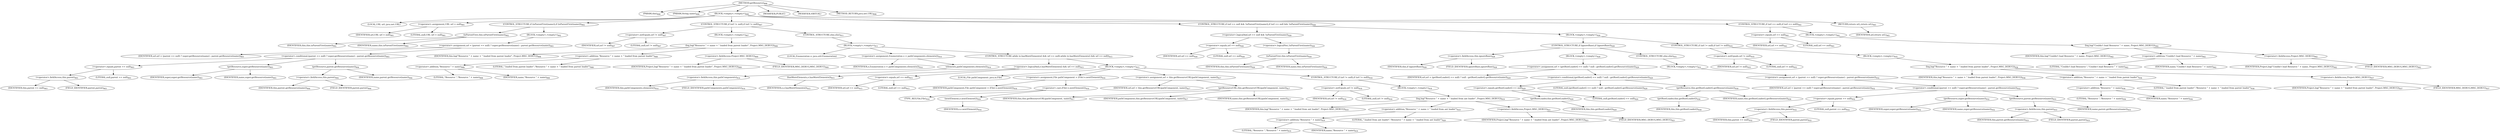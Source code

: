 digraph "getResource" {  
"1774" [label = <(METHOD,getResource)<SUB>898</SUB>> ]
"116" [label = <(PARAM,this)<SUB>898</SUB>> ]
"1775" [label = <(PARAM,String name)<SUB>898</SUB>> ]
"1776" [label = <(BLOCK,&lt;empty&gt;,&lt;empty&gt;)<SUB>898</SUB>> ]
"1777" [label = <(LOCAL,URL url: java.net.URL)> ]
"1778" [label = <(&lt;operator&gt;.assignment,URL url = null)<SUB>901</SUB>> ]
"1779" [label = <(IDENTIFIER,url,URL url = null)<SUB>901</SUB>> ]
"1780" [label = <(LITERAL,null,URL url = null)<SUB>901</SUB>> ]
"1781" [label = <(CONTROL_STRUCTURE,if (isParentFirst(name)),if (isParentFirst(name)))<SUB>902</SUB>> ]
"1782" [label = <(isParentFirst,this.isParentFirst(name))<SUB>902</SUB>> ]
"115" [label = <(IDENTIFIER,this,this.isParentFirst(name))<SUB>902</SUB>> ]
"1783" [label = <(IDENTIFIER,name,this.isParentFirst(name))<SUB>902</SUB>> ]
"1784" [label = <(BLOCK,&lt;empty&gt;,&lt;empty&gt;)<SUB>902</SUB>> ]
"1785" [label = <(&lt;operator&gt;.assignment,url = (parent == null) ? super.getResource(name) : parent.getResource(name))<SUB>903</SUB>> ]
"1786" [label = <(IDENTIFIER,url,url = (parent == null) ? super.getResource(name) : parent.getResource(name))<SUB>903</SUB>> ]
"1787" [label = <(&lt;operator&gt;.conditional,(parent == null) ? super.getResource(name) : parent.getResource(name))<SUB>903</SUB>> ]
"1788" [label = <(&lt;operator&gt;.equals,parent == null)<SUB>903</SUB>> ]
"1789" [label = <(&lt;operator&gt;.fieldAccess,this.parent)<SUB>903</SUB>> ]
"1790" [label = <(IDENTIFIER,this,parent == null)<SUB>903</SUB>> ]
"1791" [label = <(FIELD_IDENTIFIER,parent,parent)<SUB>903</SUB>> ]
"1792" [label = <(LITERAL,null,parent == null)<SUB>903</SUB>> ]
"1793" [label = <(getResource,super.getResource(name))<SUB>903</SUB>> ]
"1794" [label = <(IDENTIFIER,super,super.getResource(name))<SUB>903</SUB>> ]
"1795" [label = <(IDENTIFIER,name,super.getResource(name))<SUB>903</SUB>> ]
"1796" [label = <(getResource,parent.getResource(name))<SUB>904</SUB>> ]
"1797" [label = <(&lt;operator&gt;.fieldAccess,this.parent)<SUB>904</SUB>> ]
"1798" [label = <(IDENTIFIER,this,parent.getResource(name))<SUB>904</SUB>> ]
"1799" [label = <(FIELD_IDENTIFIER,parent,parent)<SUB>904</SUB>> ]
"1800" [label = <(IDENTIFIER,name,parent.getResource(name))<SUB>904</SUB>> ]
"1801" [label = <(CONTROL_STRUCTURE,if (url != null),if (url != null))<SUB>907</SUB>> ]
"1802" [label = <(&lt;operator&gt;.notEquals,url != null)<SUB>907</SUB>> ]
"1803" [label = <(IDENTIFIER,url,url != null)<SUB>907</SUB>> ]
"1804" [label = <(LITERAL,null,url != null)<SUB>907</SUB>> ]
"1805" [label = <(BLOCK,&lt;empty&gt;,&lt;empty&gt;)<SUB>907</SUB>> ]
"1806" [label = <(log,log(&quot;Resource &quot; + name + &quot; loaded from parent loader&quot;, Project.MSG_DEBUG))<SUB>908</SUB>> ]
"117" [label = <(IDENTIFIER,this,log(&quot;Resource &quot; + name + &quot; loaded from parent loader&quot;, Project.MSG_DEBUG))<SUB>908</SUB>> ]
"1807" [label = <(&lt;operator&gt;.addition,&quot;Resource &quot; + name + &quot; loaded from parent loader&quot;)<SUB>908</SUB>> ]
"1808" [label = <(&lt;operator&gt;.addition,&quot;Resource &quot; + name)<SUB>908</SUB>> ]
"1809" [label = <(LITERAL,&quot;Resource &quot;,&quot;Resource &quot; + name)<SUB>908</SUB>> ]
"1810" [label = <(IDENTIFIER,name,&quot;Resource &quot; + name)<SUB>908</SUB>> ]
"1811" [label = <(LITERAL,&quot; loaded from parent loader&quot;,&quot;Resource &quot; + name + &quot; loaded from parent loader&quot;)<SUB>908</SUB>> ]
"1812" [label = <(&lt;operator&gt;.fieldAccess,Project.MSG_DEBUG)<SUB>909</SUB>> ]
"1813" [label = <(IDENTIFIER,Project,log(&quot;Resource &quot; + name + &quot; loaded from parent loader&quot;, Project.MSG_DEBUG))<SUB>909</SUB>> ]
"1814" [label = <(FIELD_IDENTIFIER,MSG_DEBUG,MSG_DEBUG)<SUB>909</SUB>> ]
"1815" [label = <(CONTROL_STRUCTURE,else,else)<SUB>911</SUB>> ]
"1816" [label = <(BLOCK,&lt;empty&gt;,&lt;empty&gt;)<SUB>911</SUB>> ]
"1817" [label = <(LOCAL,Enumeration e: java.util.Enumeration)> ]
"1818" [label = <(&lt;operator&gt;.assignment,Enumeration e = pathComponents.elements())<SUB>914</SUB>> ]
"1819" [label = <(IDENTIFIER,e,Enumeration e = pathComponents.elements())<SUB>914</SUB>> ]
"1820" [label = <(elements,pathComponents.elements())<SUB>914</SUB>> ]
"1821" [label = <(&lt;operator&gt;.fieldAccess,this.pathComponents)<SUB>914</SUB>> ]
"1822" [label = <(IDENTIFIER,this,pathComponents.elements())<SUB>914</SUB>> ]
"1823" [label = <(FIELD_IDENTIFIER,pathComponents,pathComponents)<SUB>914</SUB>> ]
"1824" [label = <(CONTROL_STRUCTURE,while (e.hasMoreElements() &amp;&amp; url == null),while (e.hasMoreElements() &amp;&amp; url == null))<SUB>915</SUB>> ]
"1825" [label = <(&lt;operator&gt;.logicalAnd,e.hasMoreElements() &amp;&amp; url == null)<SUB>915</SUB>> ]
"1826" [label = <(hasMoreElements,e.hasMoreElements())<SUB>915</SUB>> ]
"1827" [label = <(IDENTIFIER,e,e.hasMoreElements())<SUB>915</SUB>> ]
"1828" [label = <(&lt;operator&gt;.equals,url == null)<SUB>915</SUB>> ]
"1829" [label = <(IDENTIFIER,url,url == null)<SUB>915</SUB>> ]
"1830" [label = <(LITERAL,null,url == null)<SUB>915</SUB>> ]
"1831" [label = <(BLOCK,&lt;empty&gt;,&lt;empty&gt;)<SUB>915</SUB>> ]
"1832" [label = <(LOCAL,File pathComponent: java.io.File)> ]
"1833" [label = <(&lt;operator&gt;.assignment,File pathComponent = (File) e.nextElement())<SUB>916</SUB>> ]
"1834" [label = <(IDENTIFIER,pathComponent,File pathComponent = (File) e.nextElement())<SUB>916</SUB>> ]
"1835" [label = <(&lt;operator&gt;.cast,(File) e.nextElement())<SUB>916</SUB>> ]
"1836" [label = <(TYPE_REF,File,File)<SUB>916</SUB>> ]
"1837" [label = <(nextElement,e.nextElement())<SUB>916</SUB>> ]
"1838" [label = <(IDENTIFIER,e,e.nextElement())<SUB>916</SUB>> ]
"1839" [label = <(&lt;operator&gt;.assignment,url = this.getResourceURL(pathComponent, name))<SUB>917</SUB>> ]
"1840" [label = <(IDENTIFIER,url,url = this.getResourceURL(pathComponent, name))<SUB>917</SUB>> ]
"1841" [label = <(getResourceURL,this.getResourceURL(pathComponent, name))<SUB>917</SUB>> ]
"118" [label = <(IDENTIFIER,this,this.getResourceURL(pathComponent, name))<SUB>917</SUB>> ]
"1842" [label = <(IDENTIFIER,pathComponent,this.getResourceURL(pathComponent, name))<SUB>917</SUB>> ]
"1843" [label = <(IDENTIFIER,name,this.getResourceURL(pathComponent, name))<SUB>917</SUB>> ]
"1844" [label = <(CONTROL_STRUCTURE,if (url != null),if (url != null))<SUB>918</SUB>> ]
"1845" [label = <(&lt;operator&gt;.notEquals,url != null)<SUB>918</SUB>> ]
"1846" [label = <(IDENTIFIER,url,url != null)<SUB>918</SUB>> ]
"1847" [label = <(LITERAL,null,url != null)<SUB>918</SUB>> ]
"1848" [label = <(BLOCK,&lt;empty&gt;,&lt;empty&gt;)<SUB>918</SUB>> ]
"1849" [label = <(log,log(&quot;Resource &quot; + name + &quot; loaded from ant loader&quot;, Project.MSG_DEBUG))<SUB>919</SUB>> ]
"119" [label = <(IDENTIFIER,this,log(&quot;Resource &quot; + name + &quot; loaded from ant loader&quot;, Project.MSG_DEBUG))<SUB>919</SUB>> ]
"1850" [label = <(&lt;operator&gt;.addition,&quot;Resource &quot; + name + &quot; loaded from ant loader&quot;)<SUB>919</SUB>> ]
"1851" [label = <(&lt;operator&gt;.addition,&quot;Resource &quot; + name)<SUB>919</SUB>> ]
"1852" [label = <(LITERAL,&quot;Resource &quot;,&quot;Resource &quot; + name)<SUB>919</SUB>> ]
"1853" [label = <(IDENTIFIER,name,&quot;Resource &quot; + name)<SUB>919</SUB>> ]
"1854" [label = <(LITERAL,&quot; loaded from ant loader&quot;,&quot;Resource &quot; + name + &quot; loaded from ant loader&quot;)<SUB>920</SUB>> ]
"1855" [label = <(&lt;operator&gt;.fieldAccess,Project.MSG_DEBUG)<SUB>921</SUB>> ]
"1856" [label = <(IDENTIFIER,Project,log(&quot;Resource &quot; + name + &quot; loaded from ant loader&quot;, Project.MSG_DEBUG))<SUB>921</SUB>> ]
"1857" [label = <(FIELD_IDENTIFIER,MSG_DEBUG,MSG_DEBUG)<SUB>921</SUB>> ]
"1858" [label = <(CONTROL_STRUCTURE,if (url == null &amp;&amp; !isParentFirst(name)),if (url == null &amp;&amp; !isParentFirst(name)))<SUB>926</SUB>> ]
"1859" [label = <(&lt;operator&gt;.logicalAnd,url == null &amp;&amp; !isParentFirst(name))<SUB>926</SUB>> ]
"1860" [label = <(&lt;operator&gt;.equals,url == null)<SUB>926</SUB>> ]
"1861" [label = <(IDENTIFIER,url,url == null)<SUB>926</SUB>> ]
"1862" [label = <(LITERAL,null,url == null)<SUB>926</SUB>> ]
"1863" [label = <(&lt;operator&gt;.logicalNot,!isParentFirst(name))<SUB>926</SUB>> ]
"1864" [label = <(isParentFirst,this.isParentFirst(name))<SUB>926</SUB>> ]
"120" [label = <(IDENTIFIER,this,this.isParentFirst(name))<SUB>926</SUB>> ]
"1865" [label = <(IDENTIFIER,name,this.isParentFirst(name))<SUB>926</SUB>> ]
"1866" [label = <(BLOCK,&lt;empty&gt;,&lt;empty&gt;)<SUB>926</SUB>> ]
"1867" [label = <(CONTROL_STRUCTURE,if (ignoreBase),if (ignoreBase))<SUB>928</SUB>> ]
"1868" [label = <(&lt;operator&gt;.fieldAccess,this.ignoreBase)<SUB>928</SUB>> ]
"1869" [label = <(IDENTIFIER,this,if (ignoreBase))<SUB>928</SUB>> ]
"1870" [label = <(FIELD_IDENTIFIER,ignoreBase,ignoreBase)<SUB>928</SUB>> ]
"1871" [label = <(BLOCK,&lt;empty&gt;,&lt;empty&gt;)<SUB>928</SUB>> ]
"1872" [label = <(&lt;operator&gt;.assignment,url = (getRootLoader() == null) ? null : getRootLoader().getResource(name))<SUB>929</SUB>> ]
"1873" [label = <(IDENTIFIER,url,url = (getRootLoader() == null) ? null : getRootLoader().getResource(name))<SUB>929</SUB>> ]
"1874" [label = <(&lt;operator&gt;.conditional,(getRootLoader() == null) ? null : getRootLoader().getResource(name))<SUB>929</SUB>> ]
"1875" [label = <(&lt;operator&gt;.equals,getRootLoader() == null)<SUB>929</SUB>> ]
"1876" [label = <(getRootLoader,this.getRootLoader())<SUB>929</SUB>> ]
"121" [label = <(IDENTIFIER,this,this.getRootLoader())<SUB>929</SUB>> ]
"1877" [label = <(LITERAL,null,getRootLoader() == null)<SUB>929</SUB>> ]
"1878" [label = <(LITERAL,null,(getRootLoader() == null) ? null : getRootLoader().getResource(name))<SUB>929</SUB>> ]
"1879" [label = <(getResource,this.getRootLoader().getResource(name))<SUB>930</SUB>> ]
"1880" [label = <(getRootLoader,this.getRootLoader())<SUB>930</SUB>> ]
"122" [label = <(IDENTIFIER,this,this.getRootLoader())<SUB>930</SUB>> ]
"1881" [label = <(IDENTIFIER,name,this.getRootLoader().getResource(name))<SUB>930</SUB>> ]
"1882" [label = <(CONTROL_STRUCTURE,else,else)<SUB>931</SUB>> ]
"1883" [label = <(BLOCK,&lt;empty&gt;,&lt;empty&gt;)<SUB>931</SUB>> ]
"1884" [label = <(&lt;operator&gt;.assignment,url = (parent == null) ? super.getResource(name) : parent.getResource(name))<SUB>932</SUB>> ]
"1885" [label = <(IDENTIFIER,url,url = (parent == null) ? super.getResource(name) : parent.getResource(name))<SUB>932</SUB>> ]
"1886" [label = <(&lt;operator&gt;.conditional,(parent == null) ? super.getResource(name) : parent.getResource(name))<SUB>932</SUB>> ]
"1887" [label = <(&lt;operator&gt;.equals,parent == null)<SUB>932</SUB>> ]
"1888" [label = <(&lt;operator&gt;.fieldAccess,this.parent)<SUB>932</SUB>> ]
"1889" [label = <(IDENTIFIER,this,parent == null)<SUB>932</SUB>> ]
"1890" [label = <(FIELD_IDENTIFIER,parent,parent)<SUB>932</SUB>> ]
"1891" [label = <(LITERAL,null,parent == null)<SUB>932</SUB>> ]
"1892" [label = <(getResource,super.getResource(name))<SUB>932</SUB>> ]
"1893" [label = <(IDENTIFIER,super,super.getResource(name))<SUB>932</SUB>> ]
"1894" [label = <(IDENTIFIER,name,super.getResource(name))<SUB>932</SUB>> ]
"1895" [label = <(getResource,parent.getResource(name))<SUB>933</SUB>> ]
"1896" [label = <(&lt;operator&gt;.fieldAccess,this.parent)<SUB>933</SUB>> ]
"1897" [label = <(IDENTIFIER,this,parent.getResource(name))<SUB>933</SUB>> ]
"1898" [label = <(FIELD_IDENTIFIER,parent,parent)<SUB>933</SUB>> ]
"1899" [label = <(IDENTIFIER,name,parent.getResource(name))<SUB>933</SUB>> ]
"1900" [label = <(CONTROL_STRUCTURE,if (url != null),if (url != null))<SUB>935</SUB>> ]
"1901" [label = <(&lt;operator&gt;.notEquals,url != null)<SUB>935</SUB>> ]
"1902" [label = <(IDENTIFIER,url,url != null)<SUB>935</SUB>> ]
"1903" [label = <(LITERAL,null,url != null)<SUB>935</SUB>> ]
"1904" [label = <(BLOCK,&lt;empty&gt;,&lt;empty&gt;)<SUB>935</SUB>> ]
"1905" [label = <(log,log(&quot;Resource &quot; + name + &quot; loaded from parent loader&quot;, Project.MSG_DEBUG))<SUB>936</SUB>> ]
"123" [label = <(IDENTIFIER,this,log(&quot;Resource &quot; + name + &quot; loaded from parent loader&quot;, Project.MSG_DEBUG))<SUB>936</SUB>> ]
"1906" [label = <(&lt;operator&gt;.addition,&quot;Resource &quot; + name + &quot; loaded from parent loader&quot;)<SUB>936</SUB>> ]
"1907" [label = <(&lt;operator&gt;.addition,&quot;Resource &quot; + name)<SUB>936</SUB>> ]
"1908" [label = <(LITERAL,&quot;Resource &quot;,&quot;Resource &quot; + name)<SUB>936</SUB>> ]
"1909" [label = <(IDENTIFIER,name,&quot;Resource &quot; + name)<SUB>936</SUB>> ]
"1910" [label = <(LITERAL,&quot; loaded from parent loader&quot;,&quot;Resource &quot; + name + &quot; loaded from parent loader&quot;)<SUB>936</SUB>> ]
"1911" [label = <(&lt;operator&gt;.fieldAccess,Project.MSG_DEBUG)<SUB>937</SUB>> ]
"1912" [label = <(IDENTIFIER,Project,log(&quot;Resource &quot; + name + &quot; loaded from parent loader&quot;, Project.MSG_DEBUG))<SUB>937</SUB>> ]
"1913" [label = <(FIELD_IDENTIFIER,MSG_DEBUG,MSG_DEBUG)<SUB>937</SUB>> ]
"1914" [label = <(CONTROL_STRUCTURE,if (url == null),if (url == null))<SUB>941</SUB>> ]
"1915" [label = <(&lt;operator&gt;.equals,url == null)<SUB>941</SUB>> ]
"1916" [label = <(IDENTIFIER,url,url == null)<SUB>941</SUB>> ]
"1917" [label = <(LITERAL,null,url == null)<SUB>941</SUB>> ]
"1918" [label = <(BLOCK,&lt;empty&gt;,&lt;empty&gt;)<SUB>941</SUB>> ]
"1919" [label = <(log,log(&quot;Couldn't load Resource &quot; + name, Project.MSG_DEBUG))<SUB>942</SUB>> ]
"124" [label = <(IDENTIFIER,this,log(&quot;Couldn't load Resource &quot; + name, Project.MSG_DEBUG))<SUB>942</SUB>> ]
"1920" [label = <(&lt;operator&gt;.addition,&quot;Couldn't load Resource &quot; + name)<SUB>942</SUB>> ]
"1921" [label = <(LITERAL,&quot;Couldn't load Resource &quot;,&quot;Couldn't load Resource &quot; + name)<SUB>942</SUB>> ]
"1922" [label = <(IDENTIFIER,name,&quot;Couldn't load Resource &quot; + name)<SUB>942</SUB>> ]
"1923" [label = <(&lt;operator&gt;.fieldAccess,Project.MSG_DEBUG)<SUB>942</SUB>> ]
"1924" [label = <(IDENTIFIER,Project,log(&quot;Couldn't load Resource &quot; + name, Project.MSG_DEBUG))<SUB>942</SUB>> ]
"1925" [label = <(FIELD_IDENTIFIER,MSG_DEBUG,MSG_DEBUG)<SUB>942</SUB>> ]
"1926" [label = <(RETURN,return url;,return url;)<SUB>945</SUB>> ]
"1927" [label = <(IDENTIFIER,url,return url;)<SUB>945</SUB>> ]
"1928" [label = <(MODIFIER,PUBLIC)> ]
"1929" [label = <(MODIFIER,VIRTUAL)> ]
"1930" [label = <(METHOD_RETURN,java.net.URL)<SUB>898</SUB>> ]
  "1774" -> "116" 
  "1774" -> "1775" 
  "1774" -> "1776" 
  "1774" -> "1928" 
  "1774" -> "1929" 
  "1774" -> "1930" 
  "1776" -> "1777" 
  "1776" -> "1778" 
  "1776" -> "1781" 
  "1776" -> "1801" 
  "1776" -> "1858" 
  "1776" -> "1914" 
  "1776" -> "1926" 
  "1778" -> "1779" 
  "1778" -> "1780" 
  "1781" -> "1782" 
  "1781" -> "1784" 
  "1782" -> "115" 
  "1782" -> "1783" 
  "1784" -> "1785" 
  "1785" -> "1786" 
  "1785" -> "1787" 
  "1787" -> "1788" 
  "1787" -> "1793" 
  "1787" -> "1796" 
  "1788" -> "1789" 
  "1788" -> "1792" 
  "1789" -> "1790" 
  "1789" -> "1791" 
  "1793" -> "1794" 
  "1793" -> "1795" 
  "1796" -> "1797" 
  "1796" -> "1800" 
  "1797" -> "1798" 
  "1797" -> "1799" 
  "1801" -> "1802" 
  "1801" -> "1805" 
  "1801" -> "1815" 
  "1802" -> "1803" 
  "1802" -> "1804" 
  "1805" -> "1806" 
  "1806" -> "117" 
  "1806" -> "1807" 
  "1806" -> "1812" 
  "1807" -> "1808" 
  "1807" -> "1811" 
  "1808" -> "1809" 
  "1808" -> "1810" 
  "1812" -> "1813" 
  "1812" -> "1814" 
  "1815" -> "1816" 
  "1816" -> "1817" 
  "1816" -> "1818" 
  "1816" -> "1824" 
  "1818" -> "1819" 
  "1818" -> "1820" 
  "1820" -> "1821" 
  "1821" -> "1822" 
  "1821" -> "1823" 
  "1824" -> "1825" 
  "1824" -> "1831" 
  "1825" -> "1826" 
  "1825" -> "1828" 
  "1826" -> "1827" 
  "1828" -> "1829" 
  "1828" -> "1830" 
  "1831" -> "1832" 
  "1831" -> "1833" 
  "1831" -> "1839" 
  "1831" -> "1844" 
  "1833" -> "1834" 
  "1833" -> "1835" 
  "1835" -> "1836" 
  "1835" -> "1837" 
  "1837" -> "1838" 
  "1839" -> "1840" 
  "1839" -> "1841" 
  "1841" -> "118" 
  "1841" -> "1842" 
  "1841" -> "1843" 
  "1844" -> "1845" 
  "1844" -> "1848" 
  "1845" -> "1846" 
  "1845" -> "1847" 
  "1848" -> "1849" 
  "1849" -> "119" 
  "1849" -> "1850" 
  "1849" -> "1855" 
  "1850" -> "1851" 
  "1850" -> "1854" 
  "1851" -> "1852" 
  "1851" -> "1853" 
  "1855" -> "1856" 
  "1855" -> "1857" 
  "1858" -> "1859" 
  "1858" -> "1866" 
  "1859" -> "1860" 
  "1859" -> "1863" 
  "1860" -> "1861" 
  "1860" -> "1862" 
  "1863" -> "1864" 
  "1864" -> "120" 
  "1864" -> "1865" 
  "1866" -> "1867" 
  "1866" -> "1900" 
  "1867" -> "1868" 
  "1867" -> "1871" 
  "1867" -> "1882" 
  "1868" -> "1869" 
  "1868" -> "1870" 
  "1871" -> "1872" 
  "1872" -> "1873" 
  "1872" -> "1874" 
  "1874" -> "1875" 
  "1874" -> "1878" 
  "1874" -> "1879" 
  "1875" -> "1876" 
  "1875" -> "1877" 
  "1876" -> "121" 
  "1879" -> "1880" 
  "1879" -> "1881" 
  "1880" -> "122" 
  "1882" -> "1883" 
  "1883" -> "1884" 
  "1884" -> "1885" 
  "1884" -> "1886" 
  "1886" -> "1887" 
  "1886" -> "1892" 
  "1886" -> "1895" 
  "1887" -> "1888" 
  "1887" -> "1891" 
  "1888" -> "1889" 
  "1888" -> "1890" 
  "1892" -> "1893" 
  "1892" -> "1894" 
  "1895" -> "1896" 
  "1895" -> "1899" 
  "1896" -> "1897" 
  "1896" -> "1898" 
  "1900" -> "1901" 
  "1900" -> "1904" 
  "1901" -> "1902" 
  "1901" -> "1903" 
  "1904" -> "1905" 
  "1905" -> "123" 
  "1905" -> "1906" 
  "1905" -> "1911" 
  "1906" -> "1907" 
  "1906" -> "1910" 
  "1907" -> "1908" 
  "1907" -> "1909" 
  "1911" -> "1912" 
  "1911" -> "1913" 
  "1914" -> "1915" 
  "1914" -> "1918" 
  "1915" -> "1916" 
  "1915" -> "1917" 
  "1918" -> "1919" 
  "1919" -> "124" 
  "1919" -> "1920" 
  "1919" -> "1923" 
  "1920" -> "1921" 
  "1920" -> "1922" 
  "1923" -> "1924" 
  "1923" -> "1925" 
  "1926" -> "1927" 
}
